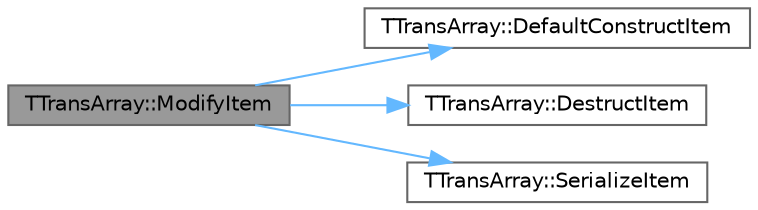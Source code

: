 digraph "TTransArray::ModifyItem"
{
 // INTERACTIVE_SVG=YES
 // LATEX_PDF_SIZE
  bgcolor="transparent";
  edge [fontname=Helvetica,fontsize=10,labelfontname=Helvetica,labelfontsize=10];
  node [fontname=Helvetica,fontsize=10,shape=box,height=0.2,width=0.4];
  rankdir="LR";
  Node1 [id="Node000001",label="TTransArray::ModifyItem",height=0.2,width=0.4,color="gray40", fillcolor="grey60", style="filled", fontcolor="black",tooltip=" "];
  Node1 -> Node2 [id="edge1_Node000001_Node000002",color="steelblue1",style="solid",tooltip=" "];
  Node2 [id="Node000002",label="TTransArray::DefaultConstructItem",height=0.2,width=0.4,color="grey40", fillcolor="white", style="filled",URL="$df/d41/classTTransArray.html#a9f7a62cad197576d82c75f2ecad5a6d4",tooltip=" "];
  Node1 -> Node3 [id="edge2_Node000001_Node000003",color="steelblue1",style="solid",tooltip=" "];
  Node3 [id="Node000003",label="TTransArray::DestructItem",height=0.2,width=0.4,color="grey40", fillcolor="white", style="filled",URL="$df/d41/classTTransArray.html#a2d3fd6c851c4a019b596d3de970a6acc",tooltip=" "];
  Node1 -> Node4 [id="edge3_Node000001_Node000004",color="steelblue1",style="solid",tooltip=" "];
  Node4 [id="Node000004",label="TTransArray::SerializeItem",height=0.2,width=0.4,color="grey40", fillcolor="white", style="filled",URL="$df/d41/classTTransArray.html#a009e63e9e87a457c4c7cf9dedf5183f7",tooltip=" "];
}
